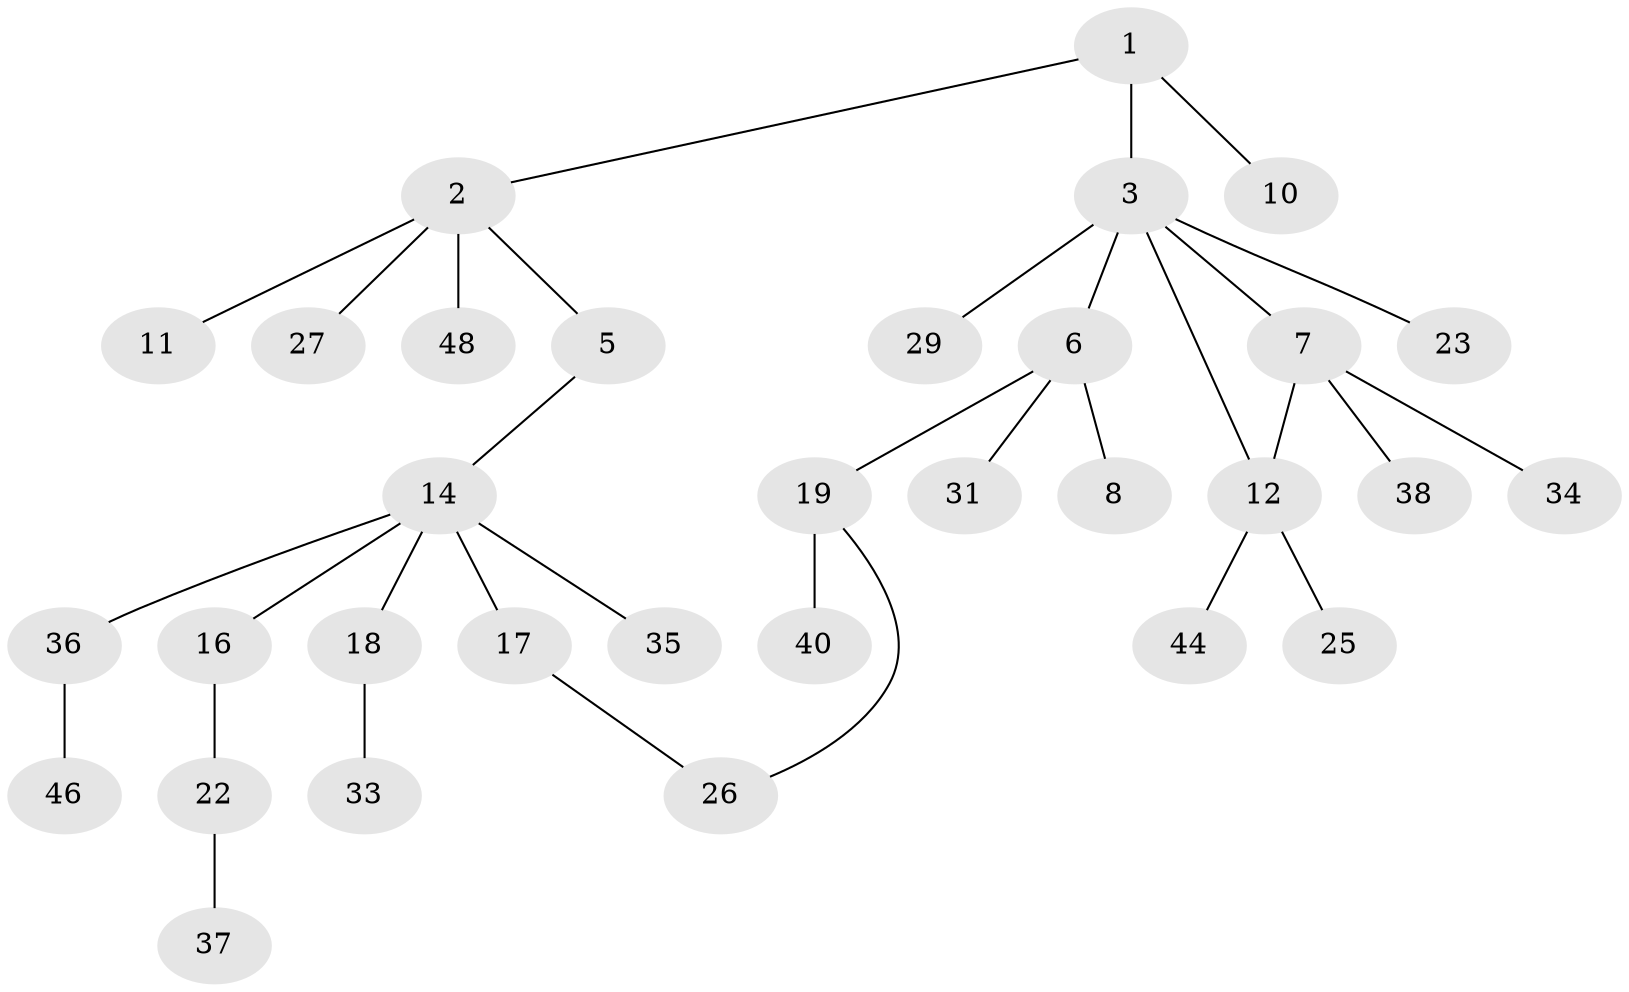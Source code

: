 // original degree distribution, {4: 0.057692307692307696, 3: 0.1346153846153846, 6: 0.038461538461538464, 5: 0.019230769230769232, 1: 0.4230769230769231, 2: 0.3269230769230769}
// Generated by graph-tools (version 1.1) at 2025/41/03/06/25 10:41:28]
// undirected, 32 vertices, 33 edges
graph export_dot {
graph [start="1"]
  node [color=gray90,style=filled];
  1 [super="+30"];
  2 [super="+4"];
  3 [super="+13"];
  5 [super="+28"];
  6 [super="+9"];
  7 [super="+15"];
  8;
  10;
  11;
  12 [super="+21"];
  14 [super="+24"];
  16;
  17;
  18 [super="+47"];
  19 [super="+20"];
  22 [super="+45"];
  23 [super="+42"];
  25;
  26 [super="+32"];
  27 [super="+50"];
  29;
  31 [super="+39"];
  33;
  34;
  35 [super="+41"];
  36 [super="+43"];
  37 [super="+49"];
  38;
  40 [super="+52"];
  44;
  46 [super="+51"];
  48;
  1 -- 2;
  1 -- 3;
  1 -- 10;
  2 -- 48;
  2 -- 11;
  2 -- 27;
  2 -- 5;
  3 -- 6;
  3 -- 7;
  3 -- 12;
  3 -- 23;
  3 -- 29;
  5 -- 14;
  6 -- 8;
  6 -- 19;
  6 -- 31;
  7 -- 34;
  7 -- 38;
  7 -- 12;
  12 -- 25;
  12 -- 44;
  14 -- 16;
  14 -- 17;
  14 -- 18;
  14 -- 35;
  14 -- 36;
  16 -- 22;
  17 -- 26;
  18 -- 33;
  19 -- 26;
  19 -- 40;
  22 -- 37;
  36 -- 46;
}
